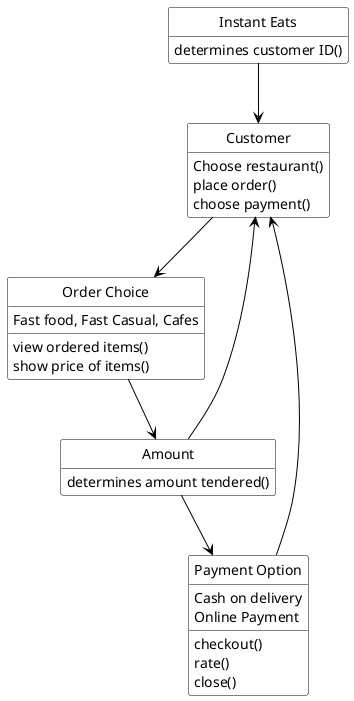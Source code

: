 @startuml
hide empty members
hide circle
skinparam class {
BackgroundColor white
ArrowColor Black
BorderColor Black
}

class "Instant Eats"{
determines customer ID()
}

"Instant Eats" --> Customer
Customer --> "Order Choice"
"Order Choice" --> Amount
Amount--> Customer
Amount --> "Payment Option"
"Payment Option" --> Customer

class Amount{
determines amount tendered()
}

class Customer {
Choose restaurant()
place order()
choose payment()
}

class "Order Choice" {
Fast food, Fast Casual, Cafes
view ordered items()
show price of items()
}

class "Payment Option"{
Cash on delivery
Online Payment
checkout()
rate()
close()
}

@enduml